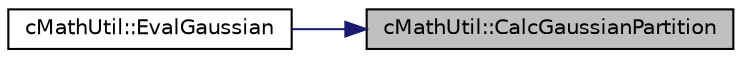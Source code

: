 digraph "cMathUtil::CalcGaussianPartition"
{
 // LATEX_PDF_SIZE
  edge [fontname="Helvetica",fontsize="10",labelfontname="Helvetica",labelfontsize="10"];
  node [fontname="Helvetica",fontsize="10",shape=record];
  rankdir="RL";
  Node1 [label="cMathUtil::CalcGaussianPartition",height=0.2,width=0.4,color="black", fillcolor="grey75", style="filled", fontcolor="black",tooltip=" "];
  Node1 -> Node2 [dir="back",color="midnightblue",fontsize="10",style="solid",fontname="Helvetica"];
  Node2 [label="cMathUtil::EvalGaussian",height=0.2,width=0.4,color="black", fillcolor="white", style="filled",URL="$classc_math_util.html#aaccf5913696e074ea00d68e9e9485eca",tooltip=" "];
}
